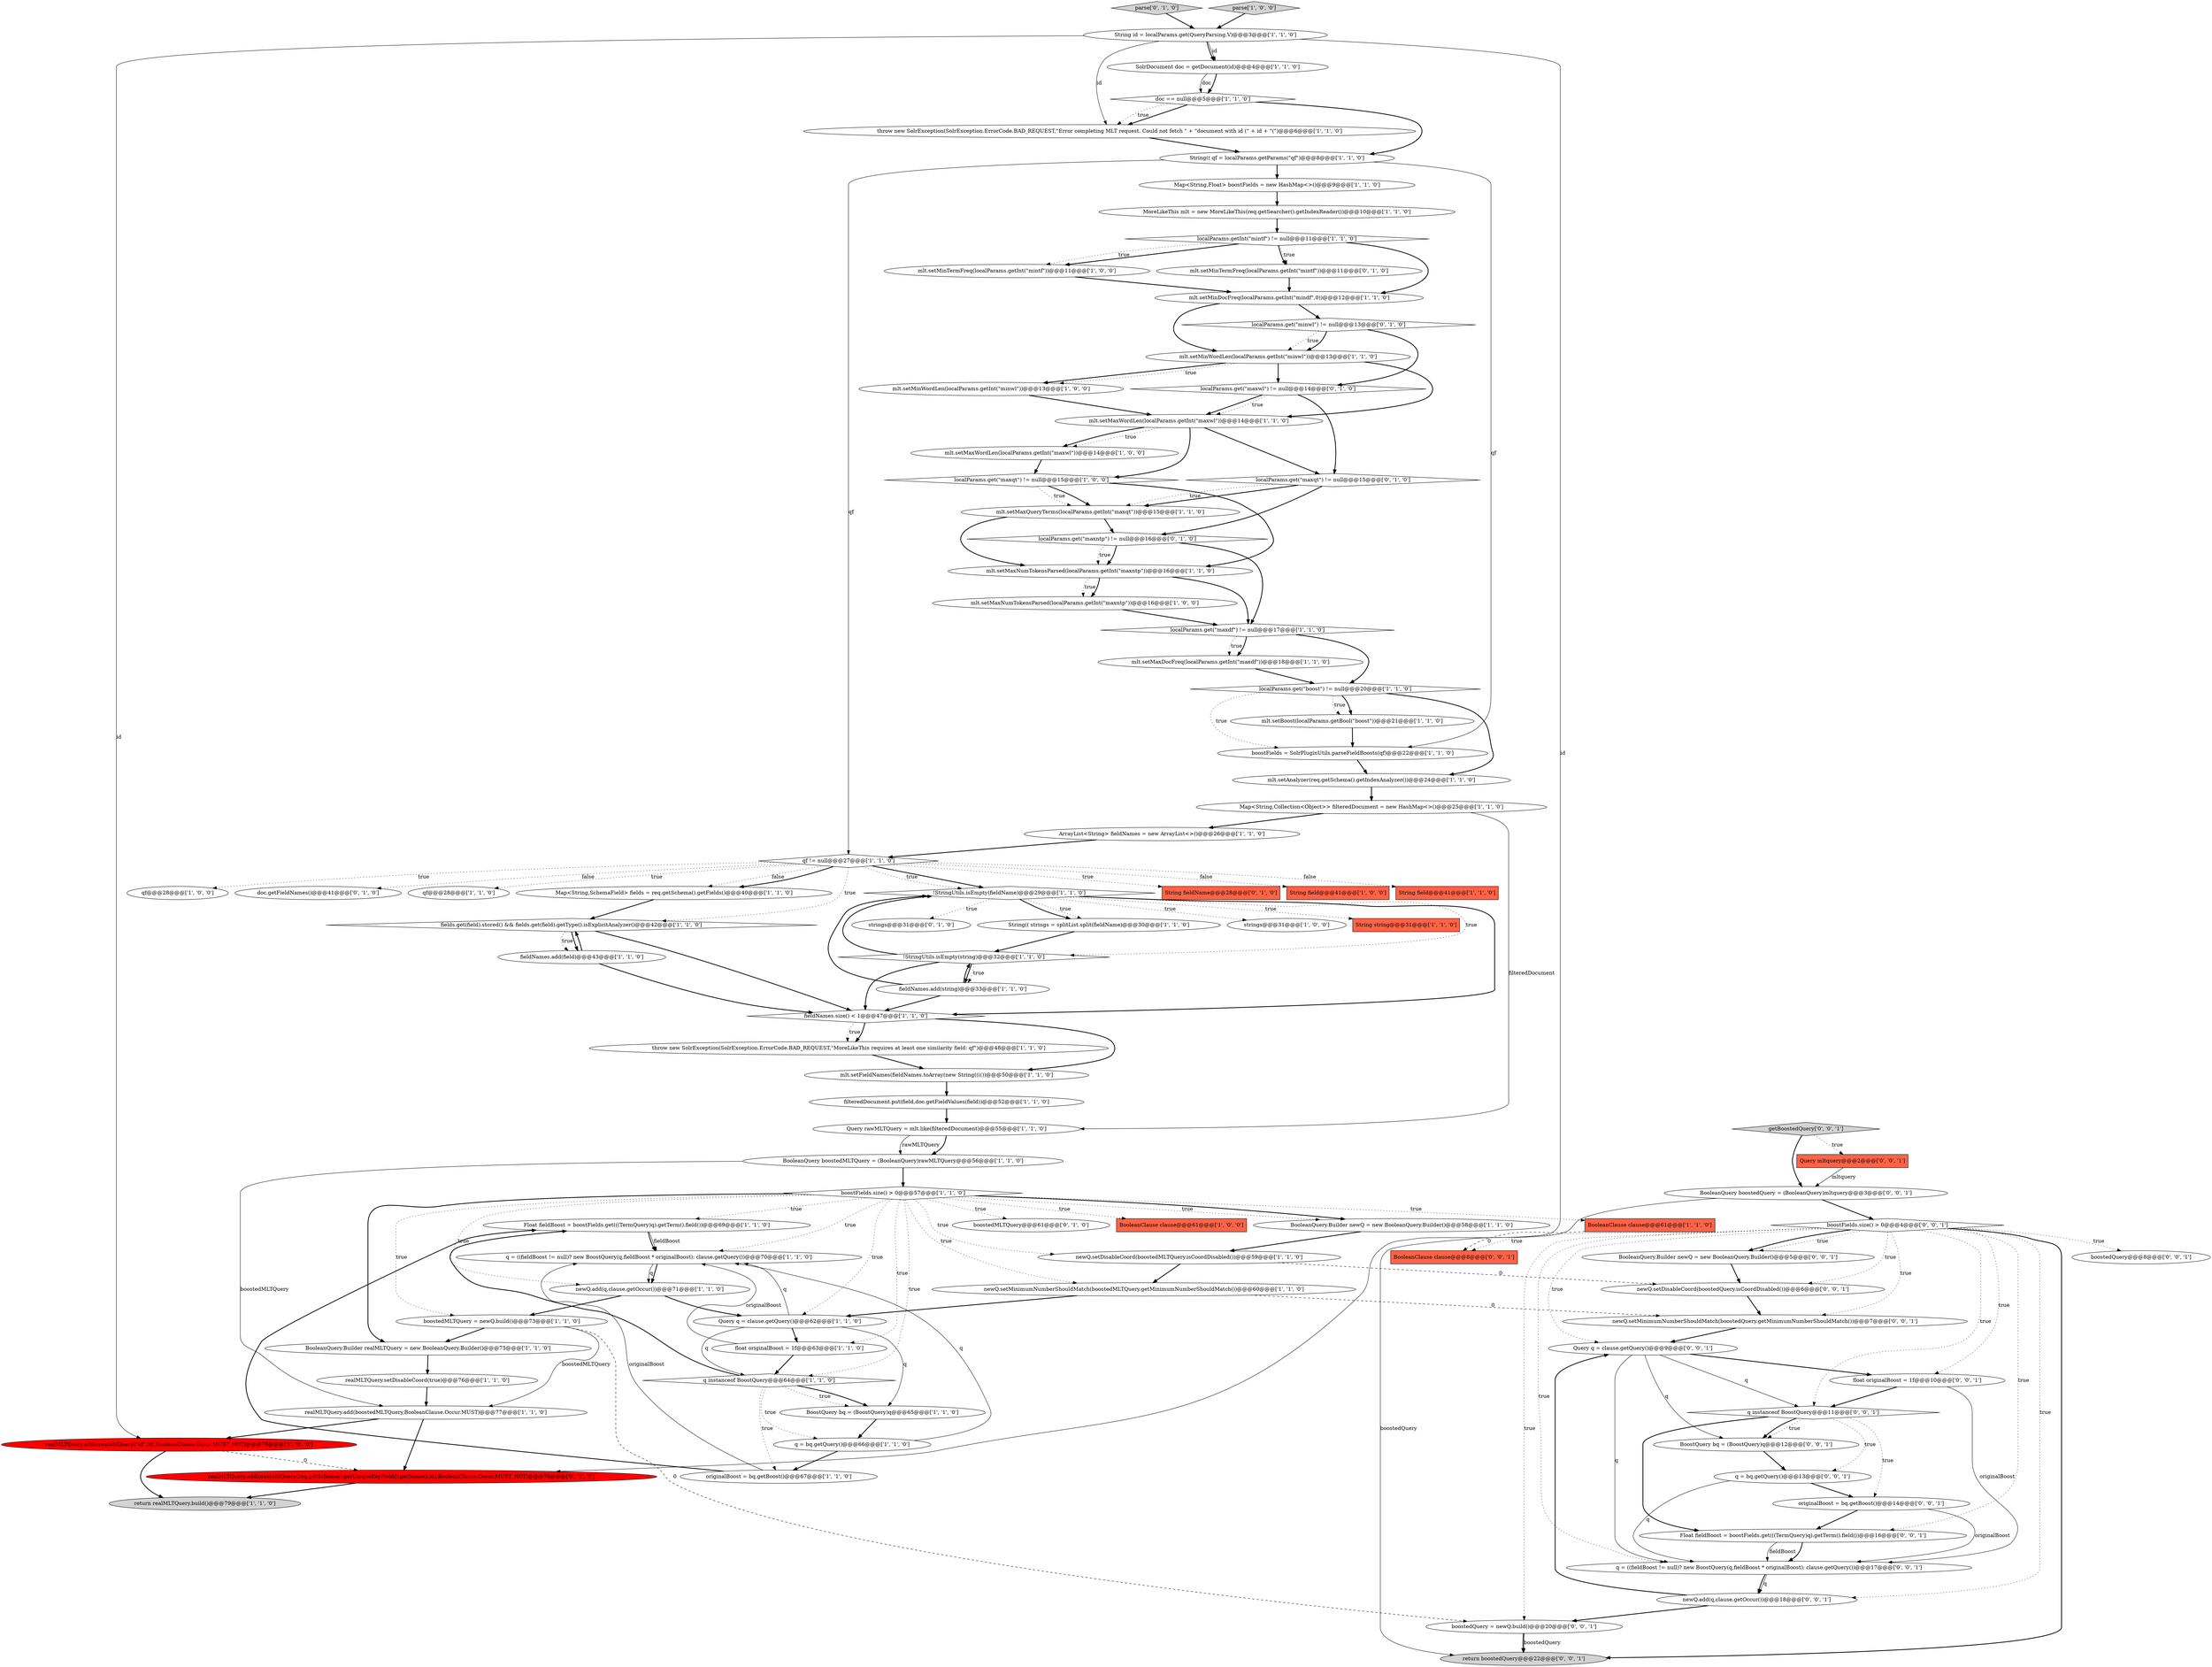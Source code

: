 digraph {
44 [style = filled, label = "realMLTQuery.add(createIdQuery(\"id\",id),BooleanClause.Occur.MUST_NOT)@@@78@@@['1', '0', '0']", fillcolor = red, shape = ellipse image = "AAA1AAABBB1BBB"];
82 [style = filled, label = "BooleanQuery boostedQuery = (BooleanQuery)mltquery@@@3@@@['0', '0', '1']", fillcolor = white, shape = ellipse image = "AAA0AAABBB3BBB"];
73 [style = filled, label = "strings@@@31@@@['0', '1', '0']", fillcolor = white, shape = ellipse image = "AAA0AAABBB2BBB"];
51 [style = filled, label = "!StringUtils.isEmpty(fieldName)@@@29@@@['1', '1', '0']", fillcolor = white, shape = diamond image = "AAA0AAABBB1BBB"];
92 [style = filled, label = "newQ.setMinimumNumberShouldMatch(boostedQuery.getMinimumNumberShouldMatch())@@@7@@@['0', '0', '1']", fillcolor = white, shape = ellipse image = "AAA0AAABBB3BBB"];
25 [style = filled, label = "Map<String,SchemaField> fields = req.getSchema().getFields()@@@40@@@['1', '1', '0']", fillcolor = white, shape = ellipse image = "AAA0AAABBB1BBB"];
66 [style = filled, label = "BooleanClause clause@@@61@@@['1', '1', '0']", fillcolor = tomato, shape = box image = "AAA0AAABBB1BBB"];
4 [style = filled, label = "mlt.setMinTermFreq(localParams.getInt(\"mintf\"))@@@11@@@['1', '0', '0']", fillcolor = white, shape = ellipse image = "AAA0AAABBB1BBB"];
39 [style = filled, label = "ArrayList<String> fieldNames = new ArrayList<>()@@@26@@@['1', '1', '0']", fillcolor = white, shape = ellipse image = "AAA0AAABBB1BBB"];
65 [style = filled, label = "realMLTQuery.add(boostedMLTQuery,BooleanClause.Occur.MUST)@@@77@@@['1', '1', '0']", fillcolor = white, shape = ellipse image = "AAA0AAABBB1BBB"];
14 [style = filled, label = "strings@@@31@@@['1', '0', '0']", fillcolor = white, shape = ellipse image = "AAA0AAABBB1BBB"];
47 [style = filled, label = "fieldNames.size() < 1@@@47@@@['1', '1', '0']", fillcolor = white, shape = diamond image = "AAA0AAABBB1BBB"];
89 [style = filled, label = "Float fieldBoost = boostFields.get(((TermQuery)q).getTerm().field())@@@16@@@['0', '0', '1']", fillcolor = white, shape = ellipse image = "AAA0AAABBB3BBB"];
34 [style = filled, label = "SolrDocument doc = getDocument(id)@@@4@@@['1', '1', '0']", fillcolor = white, shape = ellipse image = "AAA0AAABBB1BBB"];
74 [style = filled, label = "realMLTQuery.add(createIdQuery(req.getSchema().getUniqueKeyField().getName(),id),BooleanClause.Occur.MUST_NOT)@@@78@@@['0', '1', '0']", fillcolor = red, shape = ellipse image = "AAA1AAABBB2BBB"];
9 [style = filled, label = "BoostQuery bq = (BoostQuery)q@@@65@@@['1', '1', '0']", fillcolor = white, shape = ellipse image = "AAA0AAABBB1BBB"];
26 [style = filled, label = "mlt.setMaxDocFreq(localParams.getInt(\"maxdf\"))@@@18@@@['1', '1', '0']", fillcolor = white, shape = ellipse image = "AAA0AAABBB1BBB"];
76 [style = filled, label = "boostedMLTQuery@@@61@@@['0', '1', '0']", fillcolor = white, shape = ellipse image = "AAA0AAABBB2BBB"];
72 [style = filled, label = "localParams.get(\"maxntp\") != null@@@16@@@['0', '1', '0']", fillcolor = white, shape = diamond image = "AAA0AAABBB2BBB"];
11 [style = filled, label = "Float fieldBoost = boostFields.get(((TermQuery)q).getTerm().field())@@@69@@@['1', '1', '0']", fillcolor = white, shape = ellipse image = "AAA0AAABBB1BBB"];
16 [style = filled, label = "Map<String,Float> boostFields = new HashMap<>()@@@9@@@['1', '1', '0']", fillcolor = white, shape = ellipse image = "AAA0AAABBB1BBB"];
19 [style = filled, label = "String(( qf = localParams.getParams(\"qf\")@@@8@@@['1', '1', '0']", fillcolor = white, shape = ellipse image = "AAA0AAABBB1BBB"];
37 [style = filled, label = "String(( strings = splitList.split(fieldName)@@@30@@@['1', '1', '0']", fillcolor = white, shape = ellipse image = "AAA0AAABBB1BBB"];
17 [style = filled, label = "mlt.setMaxNumTokensParsed(localParams.getInt(\"maxntp\"))@@@16@@@['1', '1', '0']", fillcolor = white, shape = ellipse image = "AAA0AAABBB1BBB"];
83 [style = filled, label = "q = bq.getQuery()@@@13@@@['0', '0', '1']", fillcolor = white, shape = ellipse image = "AAA0AAABBB3BBB"];
12 [style = filled, label = "Map<String,Collection<Object>> filteredDocument = new HashMap<>()@@@25@@@['1', '1', '0']", fillcolor = white, shape = ellipse image = "AAA0AAABBB1BBB"];
87 [style = filled, label = "float originalBoost = 1f@@@10@@@['0', '0', '1']", fillcolor = white, shape = ellipse image = "AAA0AAABBB3BBB"];
38 [style = filled, label = "newQ.setDisableCoord(boostedMLTQuery.isCoordDisabled())@@@59@@@['1', '1', '0']", fillcolor = white, shape = ellipse image = "AAA0AAABBB1BBB"];
56 [style = filled, label = "fieldNames.add(string)@@@33@@@['1', '1', '0']", fillcolor = white, shape = ellipse image = "AAA0AAABBB1BBB"];
0 [style = filled, label = "realMLTQuery.setDisableCoord(true)@@@76@@@['1', '1', '0']", fillcolor = white, shape = ellipse image = "AAA0AAABBB1BBB"];
46 [style = filled, label = "filteredDocument.put(field,doc.getFieldValues(field))@@@52@@@['1', '1', '0']", fillcolor = white, shape = ellipse image = "AAA0AAABBB1BBB"];
22 [style = filled, label = "boostFields.size() > 0@@@57@@@['1', '1', '0']", fillcolor = white, shape = diamond image = "AAA0AAABBB1BBB"];
55 [style = filled, label = "String id = localParams.get(QueryParsing.V)@@@3@@@['1', '1', '0']", fillcolor = white, shape = ellipse image = "AAA0AAABBB1BBB"];
84 [style = filled, label = "newQ.setDisableCoord(boostedQuery.isCoordDisabled())@@@6@@@['0', '0', '1']", fillcolor = white, shape = ellipse image = "AAA0AAABBB3BBB"];
97 [style = filled, label = "return boostedQuery@@@22@@@['0', '0', '1']", fillcolor = lightgray, shape = ellipse image = "AAA0AAABBB3BBB"];
63 [style = filled, label = "localParams.get(\"maxdf\") != null@@@17@@@['1', '1', '0']", fillcolor = white, shape = diamond image = "AAA0AAABBB1BBB"];
60 [style = filled, label = "mlt.setMaxQueryTerms(localParams.getInt(\"maxqt\"))@@@15@@@['1', '1', '0']", fillcolor = white, shape = ellipse image = "AAA0AAABBB1BBB"];
18 [style = filled, label = "BooleanClause clause@@@61@@@['1', '0', '0']", fillcolor = tomato, shape = box image = "AAA0AAABBB1BBB"];
29 [style = filled, label = "mlt.setMinDocFreq(localParams.getInt(\"mindf\",0))@@@12@@@['1', '1', '0']", fillcolor = white, shape = ellipse image = "AAA0AAABBB1BBB"];
40 [style = filled, label = "mlt.setMaxWordLen(localParams.getInt(\"maxwl\"))@@@14@@@['1', '0', '0']", fillcolor = white, shape = ellipse image = "AAA0AAABBB1BBB"];
52 [style = filled, label = "doc == null@@@5@@@['1', '1', '0']", fillcolor = white, shape = diamond image = "AAA0AAABBB1BBB"];
15 [style = filled, label = "throw new SolrException(SolrException.ErrorCode.BAD_REQUEST,\"MoreLikeThis requires at least one similarity field: qf\")@@@48@@@['1', '1', '0']", fillcolor = white, shape = ellipse image = "AAA0AAABBB1BBB"];
10 [style = filled, label = "Query q = clause.getQuery()@@@62@@@['1', '1', '0']", fillcolor = white, shape = ellipse image = "AAA0AAABBB1BBB"];
21 [style = filled, label = "q instanceof BoostQuery@@@64@@@['1', '1', '0']", fillcolor = white, shape = diamond image = "AAA0AAABBB1BBB"];
5 [style = filled, label = "localParams.get(\"boost\") != null@@@20@@@['1', '1', '0']", fillcolor = white, shape = diamond image = "AAA0AAABBB1BBB"];
69 [style = filled, label = "String fieldName@@@28@@@['0', '1', '0']", fillcolor = tomato, shape = box image = "AAA0AAABBB2BBB"];
81 [style = filled, label = "Query q = clause.getQuery()@@@9@@@['0', '0', '1']", fillcolor = white, shape = ellipse image = "AAA0AAABBB3BBB"];
64 [style = filled, label = "qf != null@@@27@@@['1', '1', '0']", fillcolor = white, shape = diamond image = "AAA0AAABBB1BBB"];
27 [style = filled, label = "q = ((fieldBoost != null)? new BoostQuery(q,fieldBoost * originalBoost): clause.getQuery())@@@70@@@['1', '1', '0']", fillcolor = white, shape = ellipse image = "AAA0AAABBB1BBB"];
77 [style = filled, label = "localParams.get(\"maxqt\") != null@@@15@@@['0', '1', '0']", fillcolor = white, shape = diamond image = "AAA0AAABBB2BBB"];
91 [style = filled, label = "q = ((fieldBoost != null)? new BoostQuery(q,fieldBoost * originalBoost): clause.getQuery())@@@17@@@['0', '0', '1']", fillcolor = white, shape = ellipse image = "AAA0AAABBB3BBB"];
79 [style = filled, label = "boostedQuery@@@8@@@['0', '0', '1']", fillcolor = white, shape = ellipse image = "AAA0AAABBB3BBB"];
43 [style = filled, label = "localParams.get(\"maxqt\") != null@@@15@@@['1', '0', '0']", fillcolor = white, shape = diamond image = "AAA0AAABBB1BBB"];
96 [style = filled, label = "boostFields.size() > 0@@@4@@@['0', '0', '1']", fillcolor = white, shape = diamond image = "AAA0AAABBB3BBB"];
95 [style = filled, label = "BooleanClause clause@@@8@@@['0', '0', '1']", fillcolor = tomato, shape = box image = "AAA0AAABBB3BBB"];
88 [style = filled, label = "Query mltquery@@@2@@@['0', '0', '1']", fillcolor = tomato, shape = box image = "AAA0AAABBB3BBB"];
28 [style = filled, label = "boostedMLTQuery = newQ.build()@@@73@@@['1', '1', '0']", fillcolor = white, shape = ellipse image = "AAA0AAABBB1BBB"];
36 [style = filled, label = "fields.get(field).stored() && fields.get(field).getType().isExplicitAnalyzer()@@@42@@@['1', '1', '0']", fillcolor = white, shape = diamond image = "AAA0AAABBB1BBB"];
20 [style = filled, label = "String field@@@41@@@['1', '0', '0']", fillcolor = tomato, shape = box image = "AAA0AAABBB1BBB"];
90 [style = filled, label = "newQ.add(q,clause.getOccur())@@@18@@@['0', '0', '1']", fillcolor = white, shape = ellipse image = "AAA0AAABBB3BBB"];
32 [style = filled, label = "BooleanQuery boostedMLTQuery = (BooleanQuery)rawMLTQuery@@@56@@@['1', '1', '0']", fillcolor = white, shape = ellipse image = "AAA0AAABBB1BBB"];
3 [style = filled, label = "mlt.setMaxNumTokensParsed(localParams.getInt(\"maxntp\"))@@@16@@@['1', '0', '0']", fillcolor = white, shape = ellipse image = "AAA0AAABBB1BBB"];
48 [style = filled, label = "String field@@@41@@@['1', '1', '0']", fillcolor = tomato, shape = box image = "AAA0AAABBB1BBB"];
49 [style = filled, label = "mlt.setMaxWordLen(localParams.getInt(\"maxwl\"))@@@14@@@['1', '1', '0']", fillcolor = white, shape = ellipse image = "AAA0AAABBB1BBB"];
30 [style = filled, label = "mlt.setBoost(localParams.getBool(\"boost\"))@@@21@@@['1', '1', '0']", fillcolor = white, shape = ellipse image = "AAA0AAABBB1BBB"];
6 [style = filled, label = "fieldNames.add(field)@@@43@@@['1', '1', '0']", fillcolor = white, shape = ellipse image = "AAA0AAABBB1BBB"];
94 [style = filled, label = "BooleanQuery.Builder newQ = new BooleanQuery.Builder()@@@5@@@['0', '0', '1']", fillcolor = white, shape = ellipse image = "AAA0AAABBB3BBB"];
70 [style = filled, label = "mlt.setMinTermFreq(localParams.getInt(\"mintf\"))@@@11@@@['0', '1', '0']", fillcolor = white, shape = ellipse image = "AAA0AAABBB2BBB"];
45 [style = filled, label = "originalBoost = bq.getBoost()@@@67@@@['1', '1', '0']", fillcolor = white, shape = ellipse image = "AAA0AAABBB1BBB"];
2 [style = filled, label = "qf@@@28@@@['1', '0', '0']", fillcolor = white, shape = ellipse image = "AAA0AAABBB1BBB"];
33 [style = filled, label = "return realMLTQuery.build()@@@79@@@['1', '1', '0']", fillcolor = lightgray, shape = ellipse image = "AAA0AAABBB1BBB"];
71 [style = filled, label = "parse['0', '1', '0']", fillcolor = lightgray, shape = diamond image = "AAA0AAABBB2BBB"];
58 [style = filled, label = "newQ.add(q,clause.getOccur())@@@71@@@['1', '1', '0']", fillcolor = white, shape = ellipse image = "AAA0AAABBB1BBB"];
62 [style = filled, label = "String string@@@31@@@['1', '1', '0']", fillcolor = tomato, shape = box image = "AAA0AAABBB1BBB"];
1 [style = filled, label = "BooleanQuery.Builder newQ = new BooleanQuery.Builder()@@@58@@@['1', '1', '0']", fillcolor = white, shape = ellipse image = "AAA0AAABBB1BBB"];
23 [style = filled, label = "BooleanQuery.Builder realMLTQuery = new BooleanQuery.Builder()@@@75@@@['1', '1', '0']", fillcolor = white, shape = ellipse image = "AAA0AAABBB1BBB"];
59 [style = filled, label = "q = bq.getQuery()@@@66@@@['1', '1', '0']", fillcolor = white, shape = ellipse image = "AAA0AAABBB1BBB"];
31 [style = filled, label = "!StringUtils.isEmpty(string)@@@32@@@['1', '1', '0']", fillcolor = white, shape = diamond image = "AAA0AAABBB1BBB"];
7 [style = filled, label = "parse['1', '0', '0']", fillcolor = lightgray, shape = diamond image = "AAA0AAABBB1BBB"];
78 [style = filled, label = "localParams.get(\"minwl\") != null@@@13@@@['0', '1', '0']", fillcolor = white, shape = diamond image = "AAA0AAABBB2BBB"];
50 [style = filled, label = "float originalBoost = 1f@@@63@@@['1', '1', '0']", fillcolor = white, shape = ellipse image = "AAA0AAABBB1BBB"];
53 [style = filled, label = "MoreLikeThis mlt = new MoreLikeThis(req.getSearcher().getIndexReader())@@@10@@@['1', '1', '0']", fillcolor = white, shape = ellipse image = "AAA0AAABBB1BBB"];
80 [style = filled, label = "BoostQuery bq = (BoostQuery)q@@@12@@@['0', '0', '1']", fillcolor = white, shape = ellipse image = "AAA0AAABBB3BBB"];
61 [style = filled, label = "localParams.getInt(\"mintf\") != null@@@11@@@['1', '1', '0']", fillcolor = white, shape = diamond image = "AAA0AAABBB1BBB"];
13 [style = filled, label = "boostFields = SolrPluginUtils.parseFieldBoosts(qf)@@@22@@@['1', '1', '0']", fillcolor = white, shape = ellipse image = "AAA0AAABBB1BBB"];
35 [style = filled, label = "throw new SolrException(SolrException.ErrorCode.BAD_REQUEST,\"Error completing MLT request. Could not fetch \" + \"document with id (\" + id + \"(\")@@@6@@@['1', '1', '0']", fillcolor = white, shape = ellipse image = "AAA0AAABBB1BBB"];
98 [style = filled, label = "getBoostedQuery['0', '0', '1']", fillcolor = lightgray, shape = diamond image = "AAA0AAABBB3BBB"];
86 [style = filled, label = "boostedQuery = newQ.build()@@@20@@@['0', '0', '1']", fillcolor = white, shape = ellipse image = "AAA0AAABBB3BBB"];
75 [style = filled, label = "doc.getFieldNames()@@@41@@@['0', '1', '0']", fillcolor = white, shape = ellipse image = "AAA0AAABBB2BBB"];
8 [style = filled, label = "mlt.setFieldNames(fieldNames.toArray(new String(((())@@@50@@@['1', '1', '0']", fillcolor = white, shape = ellipse image = "AAA0AAABBB1BBB"];
42 [style = filled, label = "qf@@@28@@@['1', '1', '0']", fillcolor = white, shape = ellipse image = "AAA0AAABBB1BBB"];
41 [style = filled, label = "newQ.setMinimumNumberShouldMatch(boostedMLTQuery.getMinimumNumberShouldMatch())@@@60@@@['1', '1', '0']", fillcolor = white, shape = ellipse image = "AAA0AAABBB1BBB"];
57 [style = filled, label = "Query rawMLTQuery = mlt.like(filteredDocument)@@@55@@@['1', '1', '0']", fillcolor = white, shape = ellipse image = "AAA0AAABBB1BBB"];
54 [style = filled, label = "mlt.setMinWordLen(localParams.getInt(\"minwl\"))@@@13@@@['1', '0', '0']", fillcolor = white, shape = ellipse image = "AAA0AAABBB1BBB"];
67 [style = filled, label = "mlt.setMinWordLen(localParams.getInt(\"minwl\"))@@@13@@@['1', '1', '0']", fillcolor = white, shape = ellipse image = "AAA0AAABBB1BBB"];
24 [style = filled, label = "mlt.setAnalyzer(req.getSchema().getIndexAnalyzer())@@@24@@@['1', '1', '0']", fillcolor = white, shape = ellipse image = "AAA0AAABBB1BBB"];
68 [style = filled, label = "localParams.get(\"maxwl\") != null@@@14@@@['0', '1', '0']", fillcolor = white, shape = diamond image = "AAA0AAABBB2BBB"];
93 [style = filled, label = "originalBoost = bq.getBoost()@@@14@@@['0', '0', '1']", fillcolor = white, shape = ellipse image = "AAA0AAABBB3BBB"];
85 [style = filled, label = "q instanceof BoostQuery@@@11@@@['0', '0', '1']", fillcolor = white, shape = diamond image = "AAA0AAABBB3BBB"];
58->28 [style = bold, label=""];
36->6 [style = dotted, label="true"];
51->37 [style = dotted, label="true"];
32->22 [style = bold, label=""];
31->56 [style = dotted, label="true"];
81->85 [style = solid, label="q"];
82->96 [style = bold, label=""];
43->60 [style = bold, label=""];
30->13 [style = bold, label=""];
64->51 [style = bold, label=""];
70->29 [style = bold, label=""];
31->56 [style = bold, label=""];
51->31 [style = dotted, label="true"];
96->92 [style = dotted, label="true"];
44->74 [style = dashed, label="0"];
90->86 [style = bold, label=""];
27->58 [style = bold, label=""];
68->49 [style = bold, label=""];
96->97 [style = bold, label=""];
38->41 [style = bold, label=""];
96->86 [style = dotted, label="true"];
64->25 [style = dotted, label="false"];
61->70 [style = dotted, label="true"];
96->81 [style = dotted, label="true"];
81->91 [style = solid, label="q"];
56->47 [style = bold, label=""];
72->17 [style = bold, label=""];
5->13 [style = dotted, label="true"];
32->65 [style = solid, label="boostedMLTQuery"];
17->63 [style = bold, label=""];
63->26 [style = dotted, label="true"];
22->58 [style = dotted, label="true"];
22->38 [style = dotted, label="true"];
37->31 [style = bold, label=""];
83->93 [style = bold, label=""];
49->40 [style = dotted, label="true"];
39->64 [style = bold, label=""];
51->47 [style = bold, label=""];
67->68 [style = bold, label=""];
27->58 [style = solid, label="q"];
77->60 [style = bold, label=""];
80->83 [style = bold, label=""];
96->87 [style = dotted, label="true"];
55->34 [style = bold, label=""];
89->91 [style = bold, label=""];
5->30 [style = bold, label=""];
55->74 [style = solid, label="id"];
49->40 [style = bold, label=""];
84->92 [style = bold, label=""];
19->13 [style = solid, label="qf"];
85->93 [style = dotted, label="true"];
72->17 [style = dotted, label="true"];
60->17 [style = bold, label=""];
1->38 [style = bold, label=""];
52->35 [style = bold, label=""];
10->50 [style = bold, label=""];
36->6 [style = bold, label=""];
81->80 [style = solid, label="q"];
98->82 [style = bold, label=""];
54->49 [style = bold, label=""];
63->5 [style = bold, label=""];
65->74 [style = bold, label=""];
41->92 [style = dashed, label="0"];
55->34 [style = solid, label="id"];
25->36 [style = bold, label=""];
34->52 [style = bold, label=""];
50->27 [style = solid, label="originalBoost"];
10->21 [style = solid, label="q"];
11->27 [style = solid, label="fieldBoost"];
3->63 [style = bold, label=""];
7->55 [style = bold, label=""];
52->19 [style = bold, label=""];
55->35 [style = solid, label="id"];
22->23 [style = bold, label=""];
17->3 [style = dotted, label="true"];
45->11 [style = bold, label=""];
56->51 [style = bold, label=""];
71->55 [style = bold, label=""];
57->32 [style = bold, label=""];
83->91 [style = solid, label="q"];
89->91 [style = solid, label="fieldBoost"];
21->9 [style = bold, label=""];
21->9 [style = dotted, label="true"];
31->51 [style = bold, label=""];
64->25 [style = bold, label=""];
96->94 [style = dotted, label="true"];
21->11 [style = bold, label=""];
87->91 [style = solid, label="originalBoost"];
22->76 [style = dotted, label="true"];
49->77 [style = bold, label=""];
47->15 [style = dotted, label="true"];
43->60 [style = dotted, label="true"];
64->36 [style = dotted, label="true"];
29->78 [style = bold, label=""];
5->30 [style = dotted, label="true"];
31->47 [style = bold, label=""];
28->65 [style = solid, label="boostedMLTQuery"];
22->66 [style = dotted, label="true"];
61->70 [style = bold, label=""];
28->86 [style = dashed, label="0"];
61->29 [style = bold, label=""];
78->68 [style = bold, label=""];
6->47 [style = bold, label=""];
85->80 [style = bold, label=""];
91->90 [style = bold, label=""];
51->14 [style = dotted, label="true"];
81->87 [style = bold, label=""];
22->21 [style = dotted, label="true"];
24->12 [style = bold, label=""];
87->85 [style = bold, label=""];
13->24 [style = bold, label=""];
22->18 [style = dotted, label="true"];
67->54 [style = bold, label=""];
56->31 [style = bold, label=""];
22->50 [style = dotted, label="true"];
63->26 [style = bold, label=""];
59->45 [style = bold, label=""];
85->83 [style = dotted, label="true"];
64->42 [style = dotted, label="true"];
96->91 [style = dotted, label="true"];
85->80 [style = dotted, label="true"];
44->33 [style = bold, label=""];
96->94 [style = bold, label=""];
64->20 [style = dotted, label="false"];
92->81 [style = bold, label=""];
68->49 [style = dotted, label="true"];
4->29 [style = bold, label=""];
41->10 [style = bold, label=""];
86->97 [style = solid, label="boostedQuery"];
12->57 [style = solid, label="filteredDocument"];
23->0 [style = bold, label=""];
96->89 [style = dotted, label="true"];
19->16 [style = bold, label=""];
38->84 [style = dashed, label="0"];
43->17 [style = bold, label=""];
22->1 [style = dotted, label="true"];
51->37 [style = bold, label=""];
64->2 [style = dotted, label="true"];
72->63 [style = bold, label=""];
60->72 [style = bold, label=""];
58->10 [style = bold, label=""];
28->23 [style = bold, label=""];
9->59 [style = bold, label=""];
5->24 [style = bold, label=""];
22->41 [style = dotted, label="true"];
22->27 [style = dotted, label="true"];
65->44 [style = bold, label=""];
82->97 [style = solid, label="boostedQuery"];
17->3 [style = bold, label=""];
96->90 [style = dotted, label="true"];
22->1 [style = bold, label=""];
40->43 [style = bold, label=""];
12->39 [style = bold, label=""];
46->57 [style = bold, label=""];
61->4 [style = bold, label=""];
21->45 [style = dotted, label="true"];
96->84 [style = dotted, label="true"];
15->8 [style = bold, label=""];
93->89 [style = bold, label=""];
64->51 [style = dotted, label="true"];
59->27 [style = solid, label="q"];
78->67 [style = dotted, label="true"];
53->61 [style = bold, label=""];
94->84 [style = bold, label=""];
61->4 [style = dotted, label="true"];
36->47 [style = bold, label=""];
22->10 [style = dotted, label="true"];
47->15 [style = bold, label=""];
77->60 [style = dotted, label="true"];
29->67 [style = bold, label=""];
47->8 [style = bold, label=""];
26->5 [style = bold, label=""];
35->19 [style = bold, label=""];
22->28 [style = dotted, label="true"];
64->75 [style = dotted, label="false"];
22->11 [style = dotted, label="true"];
96->95 [style = dotted, label="true"];
77->72 [style = bold, label=""];
91->90 [style = solid, label="q"];
86->97 [style = bold, label=""];
55->44 [style = solid, label="id"];
16->53 [style = bold, label=""];
49->43 [style = bold, label=""];
6->36 [style = bold, label=""];
68->77 [style = bold, label=""];
93->91 [style = solid, label="originalBoost"];
90->81 [style = bold, label=""];
10->9 [style = solid, label="q"];
67->49 [style = bold, label=""];
8->46 [style = bold, label=""];
21->59 [style = dotted, label="true"];
51->73 [style = dotted, label="true"];
45->27 [style = solid, label="originalBoost"];
85->89 [style = bold, label=""];
74->33 [style = bold, label=""];
78->67 [style = bold, label=""];
64->69 [style = dotted, label="true"];
10->27 [style = solid, label="q"];
19->64 [style = solid, label="qf"];
52->35 [style = dotted, label="true"];
51->62 [style = dotted, label="true"];
98->88 [style = dotted, label="true"];
34->52 [style = solid, label="doc"];
88->82 [style = solid, label="mltquery"];
50->21 [style = bold, label=""];
96->79 [style = dotted, label="true"];
66->95 [style = dashed, label="0"];
0->65 [style = bold, label=""];
67->54 [style = dotted, label="true"];
64->48 [style = dotted, label="false"];
57->32 [style = solid, label="rawMLTQuery"];
96->85 [style = dotted, label="true"];
11->27 [style = bold, label=""];
}
